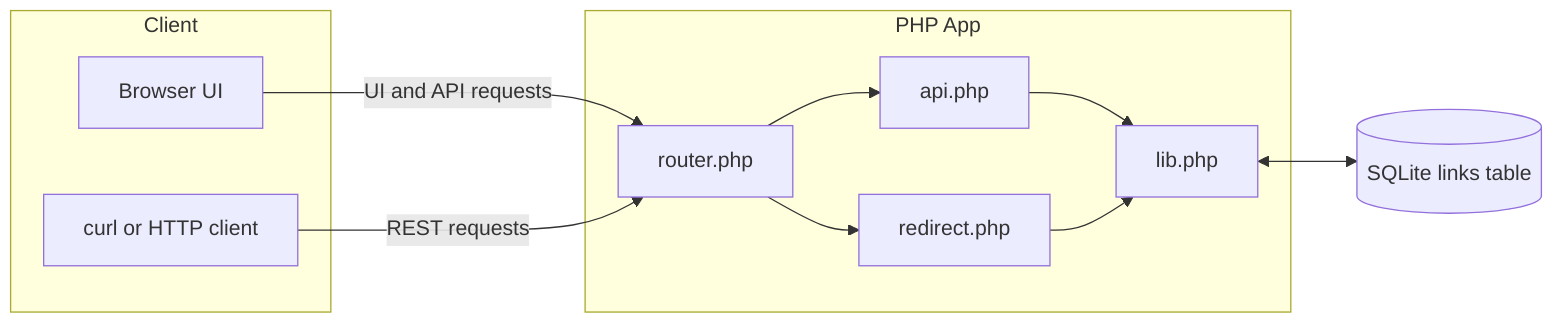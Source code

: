 flowchart LR
  subgraph Client
    U[Browser UI]
    C[curl or HTTP client]
  end

  subgraph App[PHP App]
    R[router.php]
    API[api.php]
    RED[redirect.php]
    LIB[lib.php]
  end

  DB[(SQLite links table)]

  U -->|UI and API requests| R
  C -->|REST requests| R
  R --> API
  R --> RED
  API --> LIB
  RED --> LIB
  LIB <--> DB